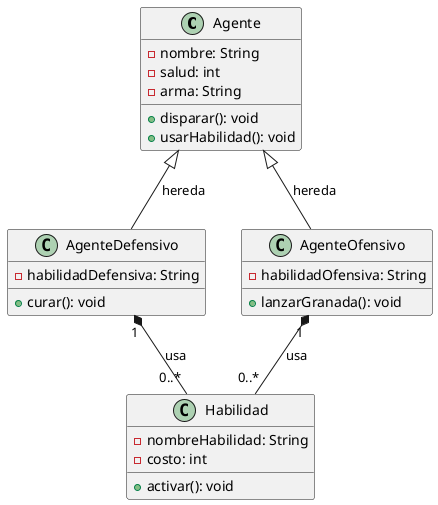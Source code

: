 @startuml
class Agente {
  - nombre: String
  - salud: int
  - arma: String
  + disparar(): void
  + usarHabilidad(): void
}

class AgenteDefensivo {
  - habilidadDefensiva: String
  + curar(): void
}

class AgenteOfensivo {
  - habilidadOfensiva: String
  + lanzarGranada(): void
}

class Habilidad {
  - nombreHabilidad: String
  - costo: int
  + activar(): void
}

Agente <|-- AgenteDefensivo : hereda
Agente <|-- AgenteOfensivo : hereda
AgenteOfensivo "1" *-- "0..*" Habilidad : usa
AgenteDefensivo "1" *-- "0..*" Habilidad : usa

@enduml